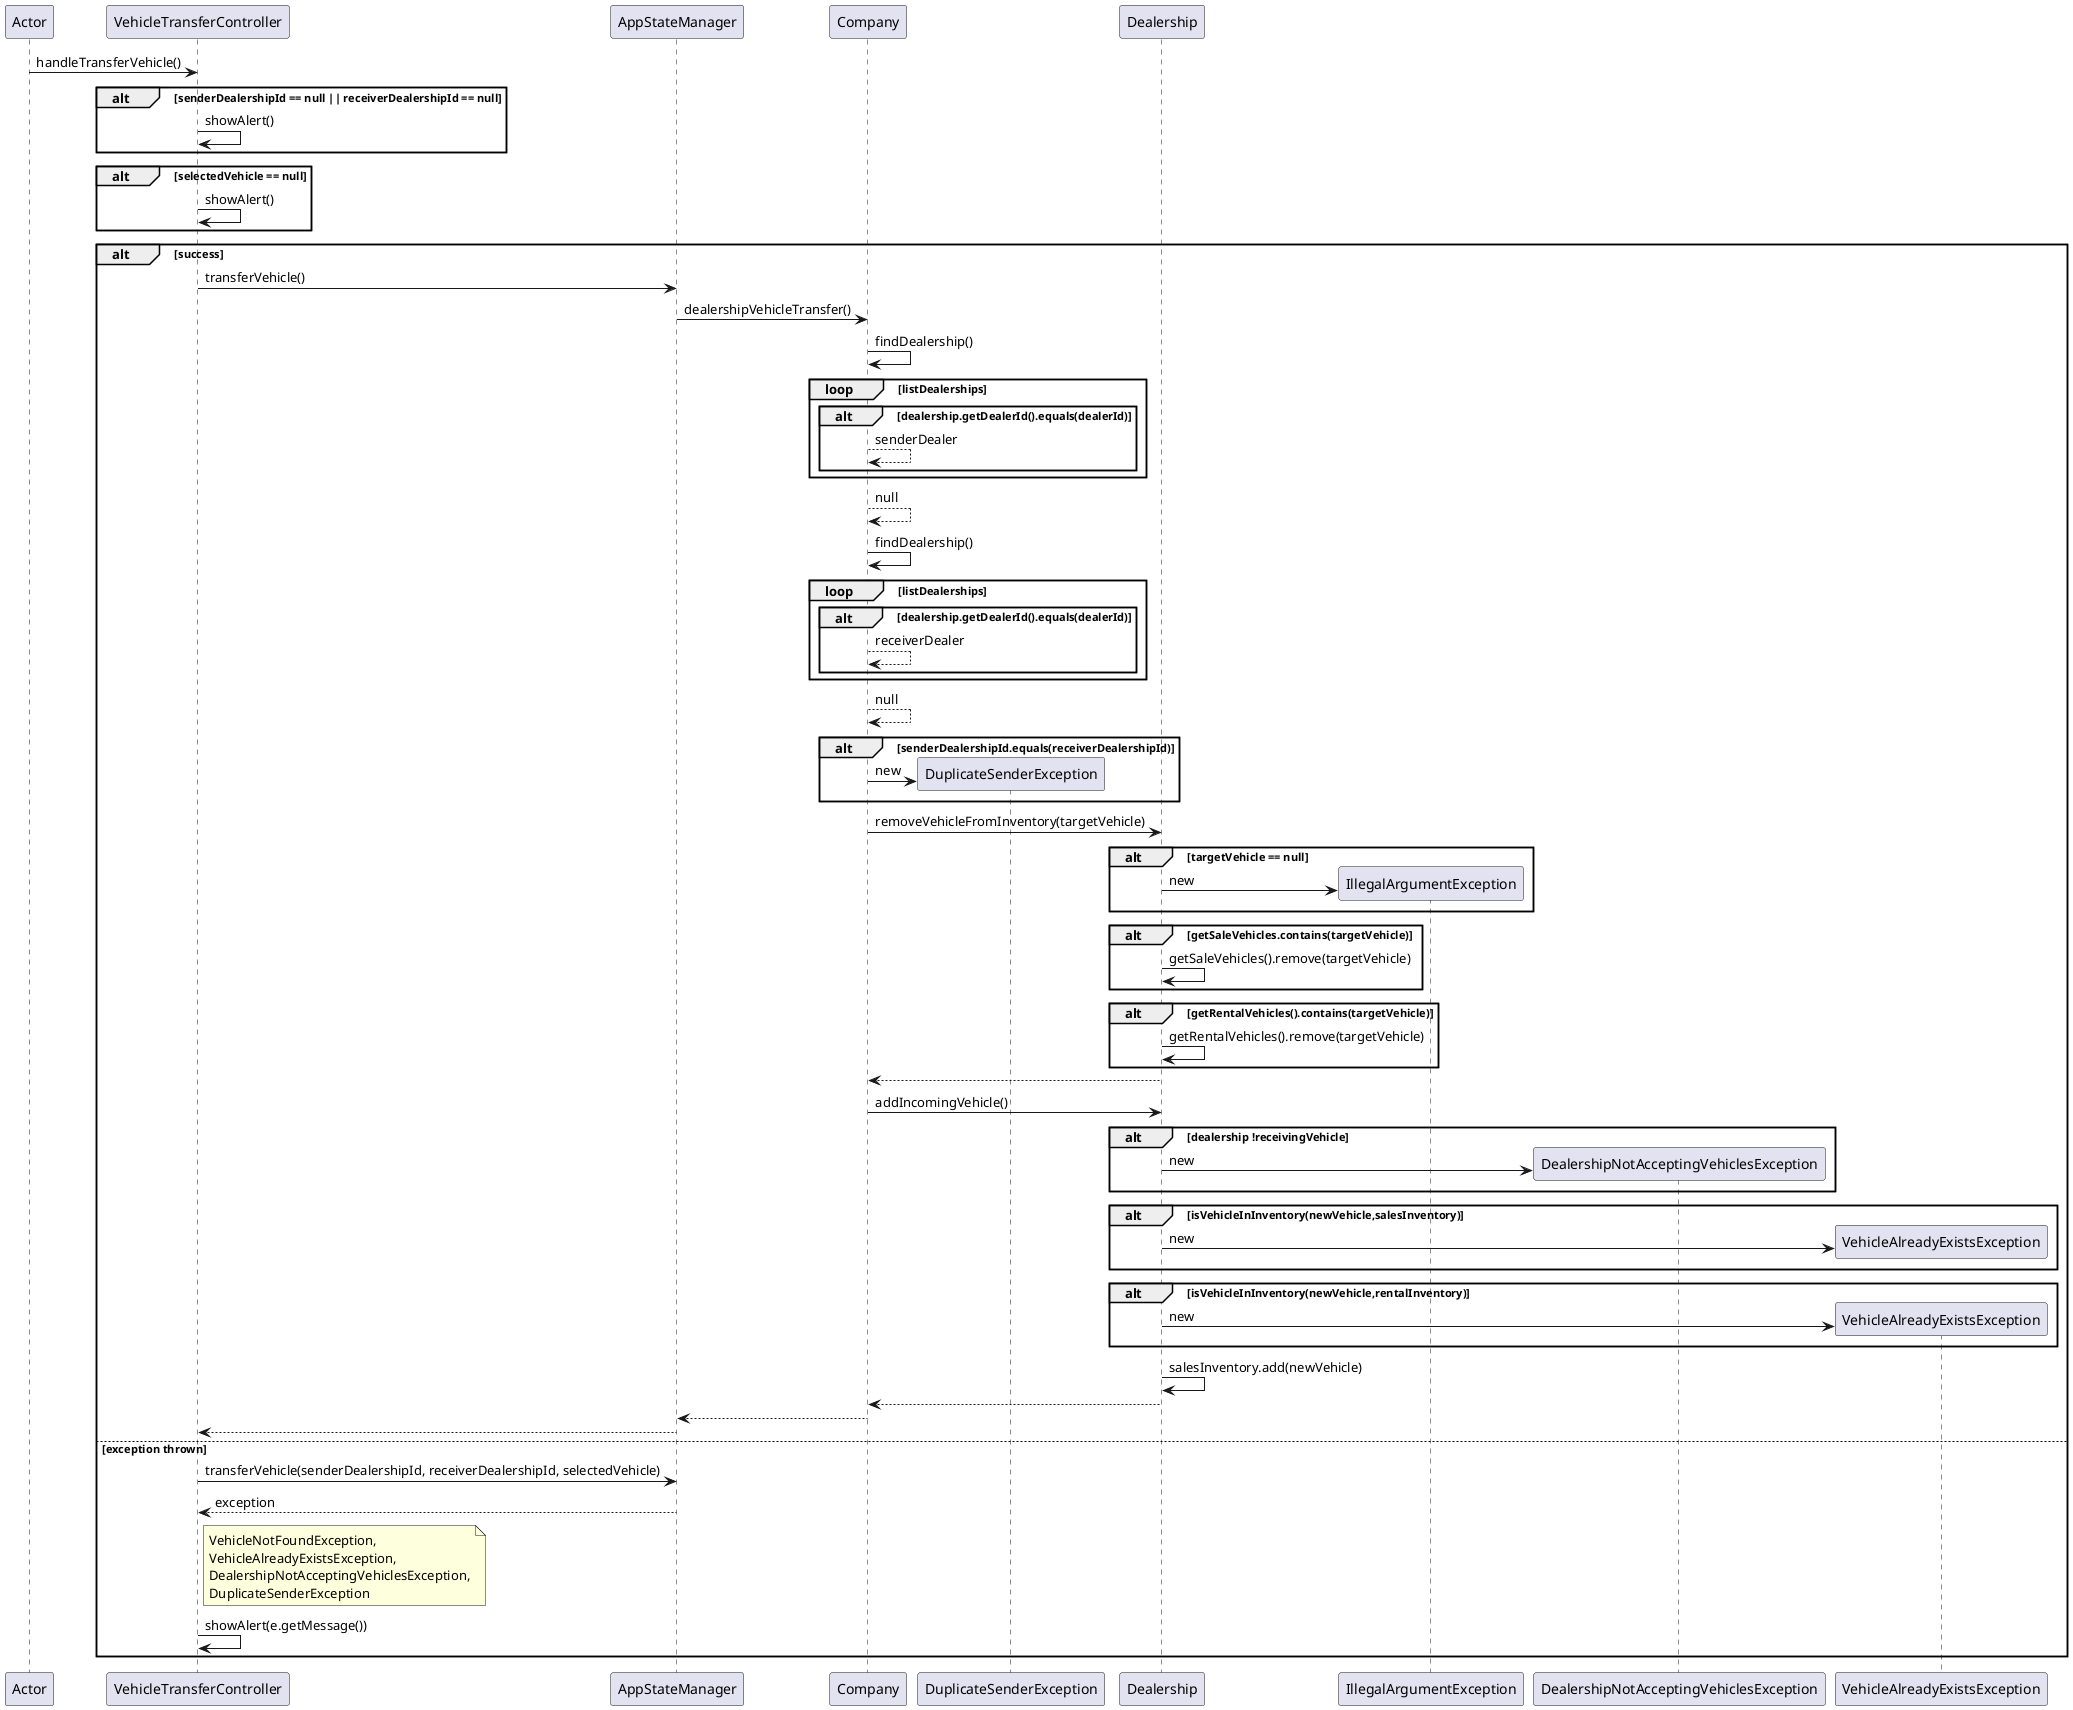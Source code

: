 @startuml
participant Actor
Actor -> VehicleTransferController : handleTransferVehicle()
alt senderDealershipId == null || receiverDealershipId == null
    VehicleTransferController -> VehicleTransferController : showAlert()
end
alt selectedVehicle == null
    VehicleTransferController -> VehicleTransferController : showAlert()
end

alt success
VehicleTransferController -> AppStateManager : transferVehicle()
AppStateManager -> Company : dealershipVehicleTransfer()
Company -> Company : findDealership()
loop listDealerships
    alt dealership.getDealerId().equals(dealerId)
        Company --> Company: senderDealer
    end
end
Company --> Company: null

Company -> Company: findDealership()
loop listDealerships
    alt dealership.getDealerId().equals(dealerId)
        Company --> Company: receiverDealer
    end
end
Company --> Company: null

alt senderDealershipId.equals(receiverDealershipId)
    create DuplicateSenderException
    Company -> DuplicateSenderException: new
end

Company -> Dealership: removeVehicleFromInventory(targetVehicle)
alt targetVehicle == null
    create IllegalArgumentException
    Dealership -> IllegalArgumentException: new
end

alt getSaleVehicles.contains(targetVehicle)
    Dealership -> Dealership: getSaleVehicles().remove(targetVehicle)
end

alt getRentalVehicles().contains(targetVehicle)
    Dealership -> Dealership: getRentalVehicles().remove(targetVehicle)
end

Dealership --> Company:

Company -> Dealership: addIncomingVehicle()

alt dealership !receivingVehicle
    create DealershipNotAcceptingVehiclesException
    Dealership -> DealershipNotAcceptingVehiclesException: new
end

alt isVehicleInInventory(newVehicle,salesInventory)
    create VehicleAlreadyExistsException
    Dealership -> VehicleAlreadyExistsException: new
end

alt isVehicleInInventory(newVehicle,rentalInventory)
    create VehicleAlreadyExistsException
    Dealership -> VehicleAlreadyExistsException: new
end

Dealership -> Dealership: salesInventory.add(newVehicle)

Dealership --> Company:
Company --> AppStateManager:
AppStateManager --> VehicleTransferController

else exception thrown
     VehicleTransferController -> AppStateManager : transferVehicle(senderDealershipId, receiverDealershipId, selectedVehicle)
     AppStateManager --> VehicleTransferController: exception
     note right of VehicleTransferController: VehicleNotFoundException,\nVehicleAlreadyExistsException,\nDealershipNotAcceptingVehiclesException,\nDuplicateSenderException
     VehicleTransferController -> VehicleTransferController : showAlert(e.getMessage())

end
@enduml